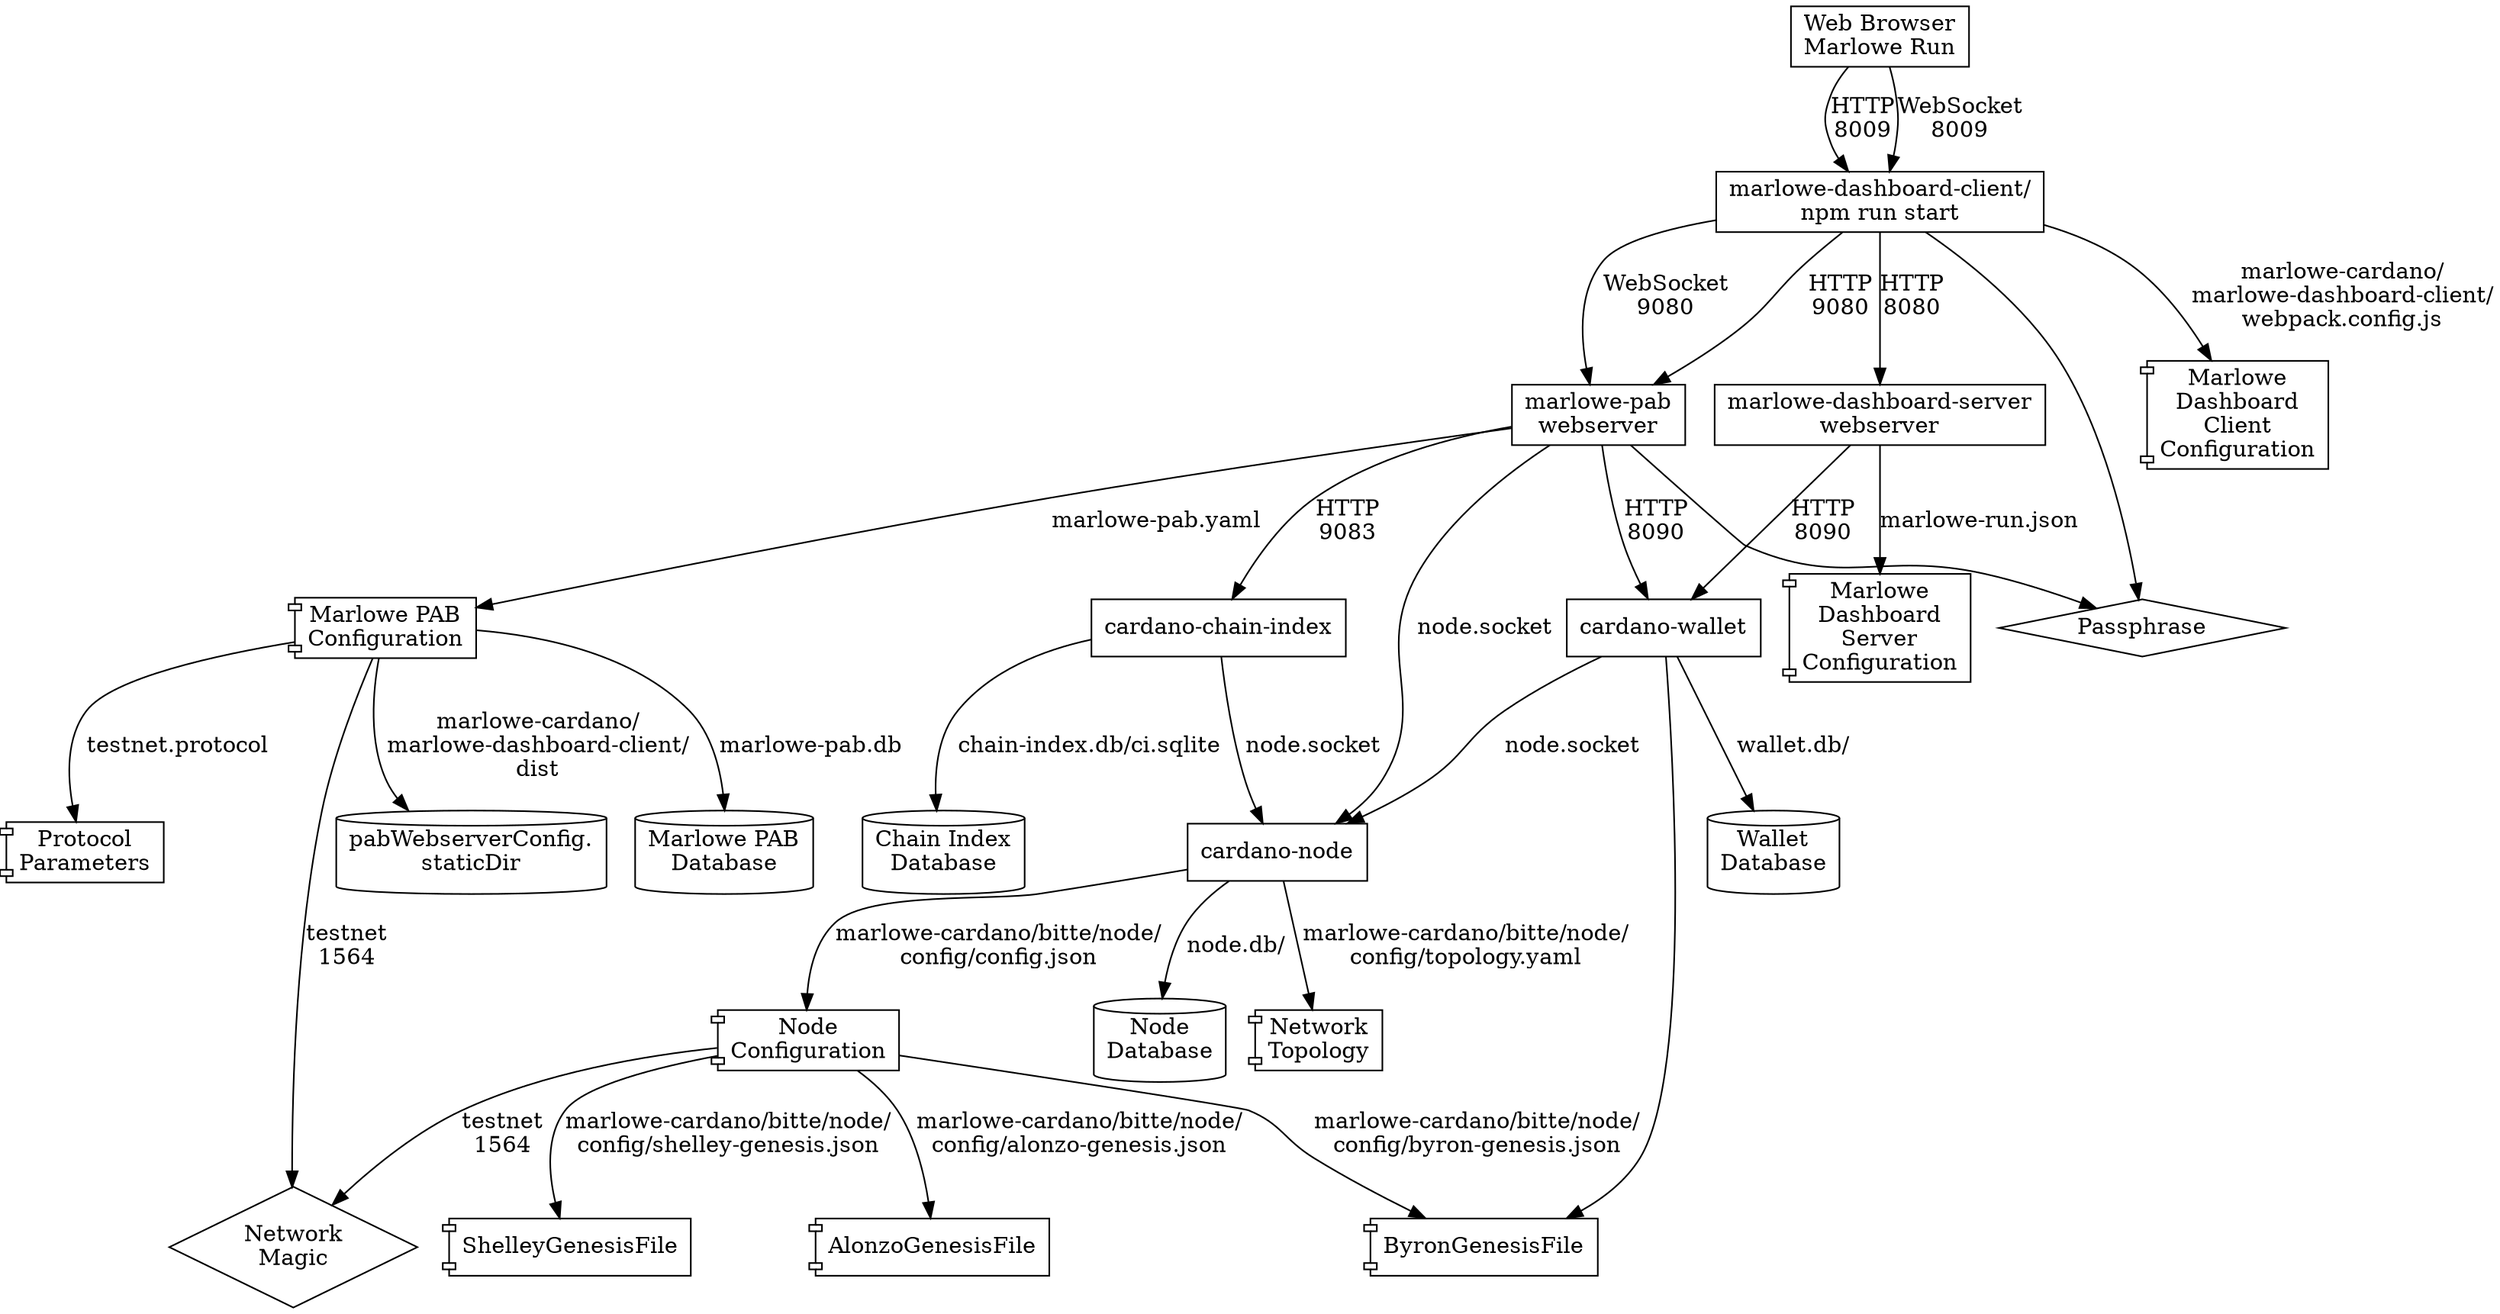 digraph MarloweRun {

node [shape="box"]


CNode [label="cardano-node"]


NodeDB [shape=cylinder label="Node\nDatabase"]

CNode -> NodeDB [label="node.db/"]


Topology [shape=component label="Network\nTopology"]

CNode -> Topology [label="marlowe-cardano/bitte/node/\nconfig/topology.yaml"]


NodeConfig [shape=component label="Node\nConfiguration"]

CNode -> NodeConfig [label="marlowe-cardano/bitte/node/\nconfig/config.json"]


Byron [shape=component label="ByronGenesisFile"]

NodeConfig -> Byron [label="marlowe-cardano/bitte/node/\nconfig/byron-genesis.json"]


Shelley [shape=component label="ShelleyGenesisFile"]

NodeConfig -> Shelley [label="marlowe-cardano/bitte/node/\nconfig/shelley-genesis.json"]


Alonzo [shape=component label="AlonzoGenesisFile"]

NodeConfig -> Alonzo [label="marlowe-cardano/bitte/node/\nconfig/alonzo-genesis.json"]


ChainIndex [label="cardano-chain-index"]

ChainIndex -> CNode [label="node.socket"]


ChainIndexDB [shape=cylinder label="Chain Index\nDatabase"]

ChainIndex -> ChainIndexDB [label="chain-index.db/ci.sqlite"]


Wallet [label="cardano-wallet"]

Wallet -> CNode [label="node.socket"]


WalletDB [shape=cylinder label="Wallet\nDatabase"]

Wallet -> WalletDB [label="wallet.db/"]

Wallet -> Byron


MarlowePAB [label="marlowe-pab\nwebserver"]

MarlowePAB -> CNode [label="node.socket"]

MarlowePAB -> Wallet [label="HTTP\n8090"]

MarlowePAB -> ChainIndex [label="HTTP\n9083"]


MarloweConfig [shape=component label="Marlowe PAB\nConfiguration"]

MarlowePAB -> MarloweConfig [label="marlowe-pab.yaml"]


MarloweDB [shape=cylinder label="Marlowe PAB\nDatabase"]

MarloweConfig -> MarloweDB [label="marlowe-pab.db"]


Protocol [shape=component label="Protocol\nParameters"]

MarloweConfig -> Protocol [label="testnet.protocol"]


Magic [shape=diamond label="Network\nMagic"]

NodeConfig -> Magic [label="testnet\n1564"]

MarloweConfig -> Magic [label="testnet\n1564"]


Static [shape=cylinder label="pabWebserverConfig.\nstaticDir"]

MarloweConfig -> Static [label="marlowe-cardano/\nmarlowe-dashboard-client/\ndist"]


MarloweServer [label="marlowe-dashboard-server\nwebserver"]

MarloweServer -> Wallet [label="HTTP\n8090"]


ServerConfig [shape=component label="Marlowe\nDashboard\nServer\nConfiguration"]

MarloweServer -> ServerConfig [label="marlowe-run.json"]


MarloweClient [label="marlowe-dashboard-client/\nnpm run start"]

MarloweClient -> MarlowePAB [label="HTTP\n9080"]

MarloweClient -> MarlowePAB [label="WebSocket\n9080"]

MarloweClient -> MarloweServer [label="HTTP\n8080"]


ClientConfig [shape=component label="Marlowe\nDashboard\nClient\nConfiguration"]

MarloweClient -> ClientConfig [label="marlowe-cardano/\nmarlowe-dashboard-client/\nwebpack.config.js"]


Browser [label="Web Browser\nMarlowe Run"]

Browser -> MarloweClient [label="HTTP\n8009"]

Browser -> MarloweClient [label="WebSocket\n8009"]


Passphrase [shape=diamond]

MarlowePAB -> Passphrase

MarloweClient -> Passphrase

}
